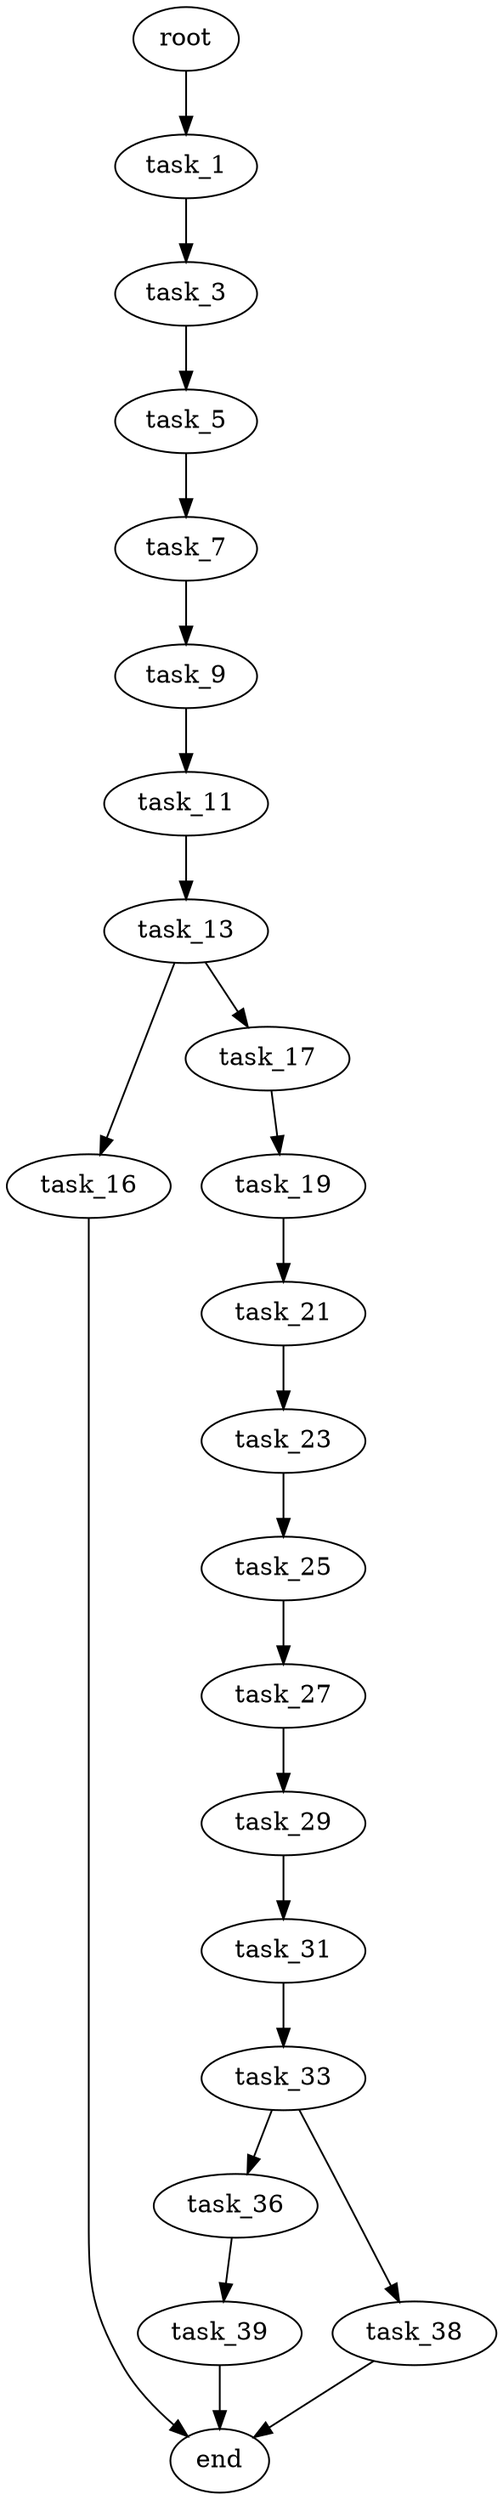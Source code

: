 digraph G {
  root [size="0.000000"];
  task_1 [size="17474114364.000000"];
  task_3 [size="8589934592.000000"];
  task_5 [size="4671446357.000000"];
  task_7 [size="808513298424.000000"];
  task_9 [size="368293445632.000000"];
  task_11 [size="15823523594.000000"];
  task_13 [size="226668848968.000000"];
  task_16 [size="3795705201.000000"];
  task_17 [size="11461517497.000000"];
  end [size="0.000000"];
  task_19 [size="8589934592.000000"];
  task_21 [size="782757789696.000000"];
  task_23 [size="284609218541.000000"];
  task_25 [size="44265295031.000000"];
  task_27 [size="8589934592.000000"];
  task_29 [size="4762494994.000000"];
  task_31 [size="1516239789.000000"];
  task_33 [size="113842598792.000000"];
  task_36 [size="23566736119.000000"];
  task_38 [size="1637372363.000000"];
  task_39 [size="103237152000.000000"];

  root -> task_1 [size="1.000000"];
  task_1 -> task_3 [size="301989888.000000"];
  task_3 -> task_5 [size="33554432.000000"];
  task_5 -> task_7 [size="411041792.000000"];
  task_7 -> task_9 [size="536870912.000000"];
  task_9 -> task_11 [size="411041792.000000"];
  task_11 -> task_13 [size="536870912.000000"];
  task_13 -> task_16 [size="209715200.000000"];
  task_13 -> task_17 [size="209715200.000000"];
  task_16 -> end [size="1.000000"];
  task_17 -> task_19 [size="301989888.000000"];
  task_19 -> task_21 [size="33554432.000000"];
  task_21 -> task_23 [size="679477248.000000"];
  task_23 -> task_25 [size="838860800.000000"];
  task_25 -> task_27 [size="838860800.000000"];
  task_27 -> task_29 [size="33554432.000000"];
  task_29 -> task_31 [size="134217728.000000"];
  task_31 -> task_33 [size="33554432.000000"];
  task_33 -> task_36 [size="536870912.000000"];
  task_33 -> task_38 [size="536870912.000000"];
  task_36 -> task_39 [size="838860800.000000"];
  task_38 -> end [size="1.000000"];
  task_39 -> end [size="1.000000"];
}
